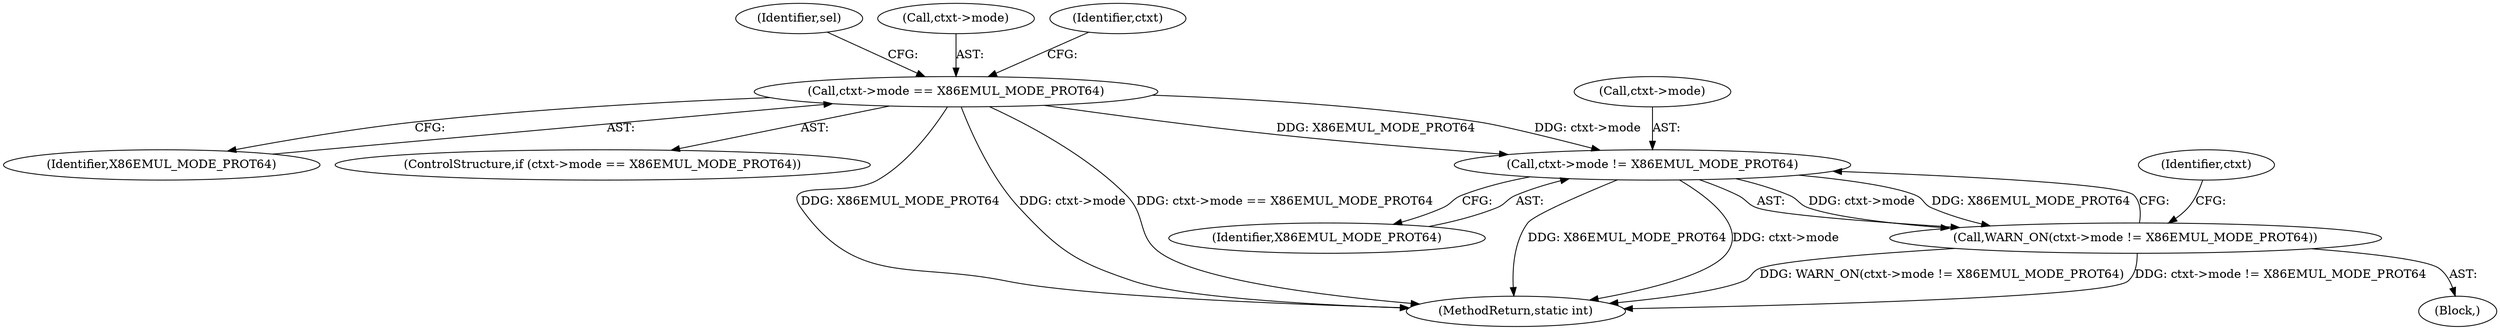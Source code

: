 digraph "1_linux_2117d5398c81554fbf803f5fd1dc55eb78216c0c@pointer" {
"1000181" [label="(Call,ctxt->mode != X86EMUL_MODE_PROT64)"];
"1000122" [label="(Call,ctxt->mode == X86EMUL_MODE_PROT64)"];
"1000180" [label="(Call,WARN_ON(ctxt->mode != X86EMUL_MODE_PROT64))"];
"1000137" [label="(Identifier,sel)"];
"1000126" [label="(Identifier,X86EMUL_MODE_PROT64)"];
"1000181" [label="(Call,ctxt->mode != X86EMUL_MODE_PROT64)"];
"1000182" [label="(Call,ctxt->mode)"];
"1000121" [label="(ControlStructure,if (ctxt->mode == X86EMUL_MODE_PROT64))"];
"1000123" [label="(Call,ctxt->mode)"];
"1000187" [label="(Identifier,ctxt)"];
"1000128" [label="(Identifier,ctxt)"];
"1000179" [label="(Block,)"];
"1000185" [label="(Identifier,X86EMUL_MODE_PROT64)"];
"1000197" [label="(MethodReturn,static int)"];
"1000180" [label="(Call,WARN_ON(ctxt->mode != X86EMUL_MODE_PROT64))"];
"1000122" [label="(Call,ctxt->mode == X86EMUL_MODE_PROT64)"];
"1000181" -> "1000180"  [label="AST: "];
"1000181" -> "1000185"  [label="CFG: "];
"1000182" -> "1000181"  [label="AST: "];
"1000185" -> "1000181"  [label="AST: "];
"1000180" -> "1000181"  [label="CFG: "];
"1000181" -> "1000197"  [label="DDG: X86EMUL_MODE_PROT64"];
"1000181" -> "1000197"  [label="DDG: ctxt->mode"];
"1000181" -> "1000180"  [label="DDG: ctxt->mode"];
"1000181" -> "1000180"  [label="DDG: X86EMUL_MODE_PROT64"];
"1000122" -> "1000181"  [label="DDG: ctxt->mode"];
"1000122" -> "1000181"  [label="DDG: X86EMUL_MODE_PROT64"];
"1000122" -> "1000121"  [label="AST: "];
"1000122" -> "1000126"  [label="CFG: "];
"1000123" -> "1000122"  [label="AST: "];
"1000126" -> "1000122"  [label="AST: "];
"1000128" -> "1000122"  [label="CFG: "];
"1000137" -> "1000122"  [label="CFG: "];
"1000122" -> "1000197"  [label="DDG: X86EMUL_MODE_PROT64"];
"1000122" -> "1000197"  [label="DDG: ctxt->mode"];
"1000122" -> "1000197"  [label="DDG: ctxt->mode == X86EMUL_MODE_PROT64"];
"1000180" -> "1000179"  [label="AST: "];
"1000187" -> "1000180"  [label="CFG: "];
"1000180" -> "1000197"  [label="DDG: ctxt->mode != X86EMUL_MODE_PROT64"];
"1000180" -> "1000197"  [label="DDG: WARN_ON(ctxt->mode != X86EMUL_MODE_PROT64)"];
}

